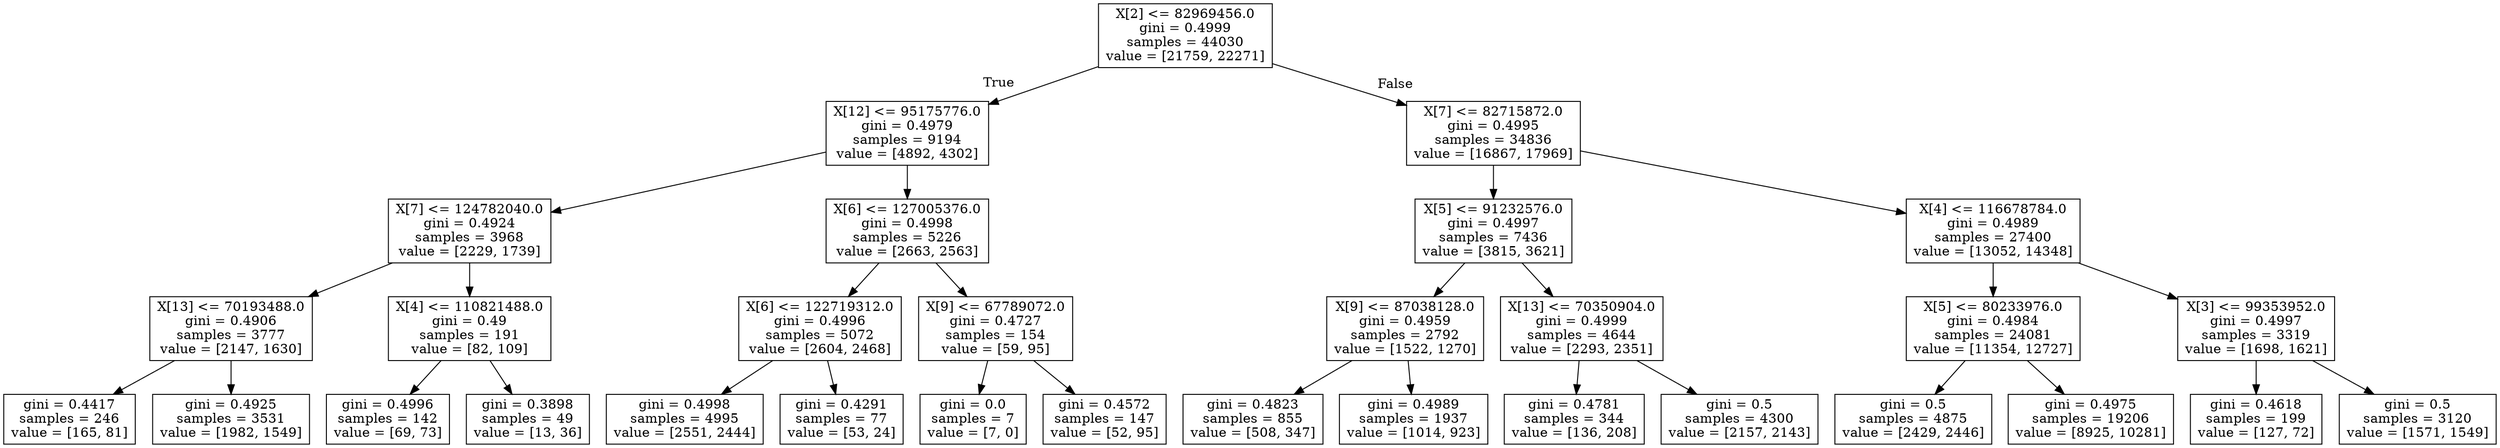 digraph Tree {
node [shape=box] ;
0 [label="X[2] <= 82969456.0\ngini = 0.4999\nsamples = 44030\nvalue = [21759, 22271]"] ;
1 [label="X[12] <= 95175776.0\ngini = 0.4979\nsamples = 9194\nvalue = [4892, 4302]"] ;
0 -> 1 [labeldistance=2.5, labelangle=45, headlabel="True"] ;
2 [label="X[7] <= 124782040.0\ngini = 0.4924\nsamples = 3968\nvalue = [2229, 1739]"] ;
1 -> 2 ;
3 [label="X[13] <= 70193488.0\ngini = 0.4906\nsamples = 3777\nvalue = [2147, 1630]"] ;
2 -> 3 ;
4 [label="gini = 0.4417\nsamples = 246\nvalue = [165, 81]"] ;
3 -> 4 ;
5 [label="gini = 0.4925\nsamples = 3531\nvalue = [1982, 1549]"] ;
3 -> 5 ;
6 [label="X[4] <= 110821488.0\ngini = 0.49\nsamples = 191\nvalue = [82, 109]"] ;
2 -> 6 ;
7 [label="gini = 0.4996\nsamples = 142\nvalue = [69, 73]"] ;
6 -> 7 ;
8 [label="gini = 0.3898\nsamples = 49\nvalue = [13, 36]"] ;
6 -> 8 ;
9 [label="X[6] <= 127005376.0\ngini = 0.4998\nsamples = 5226\nvalue = [2663, 2563]"] ;
1 -> 9 ;
10 [label="X[6] <= 122719312.0\ngini = 0.4996\nsamples = 5072\nvalue = [2604, 2468]"] ;
9 -> 10 ;
11 [label="gini = 0.4998\nsamples = 4995\nvalue = [2551, 2444]"] ;
10 -> 11 ;
12 [label="gini = 0.4291\nsamples = 77\nvalue = [53, 24]"] ;
10 -> 12 ;
13 [label="X[9] <= 67789072.0\ngini = 0.4727\nsamples = 154\nvalue = [59, 95]"] ;
9 -> 13 ;
14 [label="gini = 0.0\nsamples = 7\nvalue = [7, 0]"] ;
13 -> 14 ;
15 [label="gini = 0.4572\nsamples = 147\nvalue = [52, 95]"] ;
13 -> 15 ;
16 [label="X[7] <= 82715872.0\ngini = 0.4995\nsamples = 34836\nvalue = [16867, 17969]"] ;
0 -> 16 [labeldistance=2.5, labelangle=-45, headlabel="False"] ;
17 [label="X[5] <= 91232576.0\ngini = 0.4997\nsamples = 7436\nvalue = [3815, 3621]"] ;
16 -> 17 ;
18 [label="X[9] <= 87038128.0\ngini = 0.4959\nsamples = 2792\nvalue = [1522, 1270]"] ;
17 -> 18 ;
19 [label="gini = 0.4823\nsamples = 855\nvalue = [508, 347]"] ;
18 -> 19 ;
20 [label="gini = 0.4989\nsamples = 1937\nvalue = [1014, 923]"] ;
18 -> 20 ;
21 [label="X[13] <= 70350904.0\ngini = 0.4999\nsamples = 4644\nvalue = [2293, 2351]"] ;
17 -> 21 ;
22 [label="gini = 0.4781\nsamples = 344\nvalue = [136, 208]"] ;
21 -> 22 ;
23 [label="gini = 0.5\nsamples = 4300\nvalue = [2157, 2143]"] ;
21 -> 23 ;
24 [label="X[4] <= 116678784.0\ngini = 0.4989\nsamples = 27400\nvalue = [13052, 14348]"] ;
16 -> 24 ;
25 [label="X[5] <= 80233976.0\ngini = 0.4984\nsamples = 24081\nvalue = [11354, 12727]"] ;
24 -> 25 ;
26 [label="gini = 0.5\nsamples = 4875\nvalue = [2429, 2446]"] ;
25 -> 26 ;
27 [label="gini = 0.4975\nsamples = 19206\nvalue = [8925, 10281]"] ;
25 -> 27 ;
28 [label="X[3] <= 99353952.0\ngini = 0.4997\nsamples = 3319\nvalue = [1698, 1621]"] ;
24 -> 28 ;
29 [label="gini = 0.4618\nsamples = 199\nvalue = [127, 72]"] ;
28 -> 29 ;
30 [label="gini = 0.5\nsamples = 3120\nvalue = [1571, 1549]"] ;
28 -> 30 ;
}